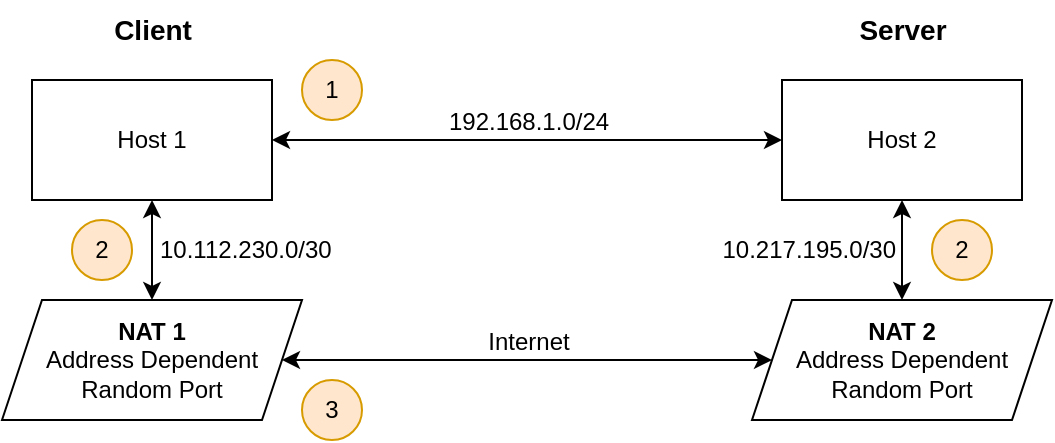 <mxfile version="24.5.3" type="device">
  <diagram name="Page-1" id="jFTY_IbuBCv_BahUAad0">
    <mxGraphModel dx="864" dy="508" grid="1" gridSize="10" guides="1" tooltips="1" connect="1" arrows="1" fold="1" page="1" pageScale="1" pageWidth="850" pageHeight="1100" math="0" shadow="0">
      <root>
        <mxCell id="0" />
        <mxCell id="1" parent="0" />
        <mxCell id="BCziId9F61ww_FZtCehm-3" value="192.168.1.0/24" style="edgeStyle=orthogonalEdgeStyle;rounded=0;orthogonalLoop=1;jettySize=auto;html=1;entryX=0;entryY=0.5;entryDx=0;entryDy=0;verticalAlign=bottom;fontSize=12;startArrow=classic;startFill=1;" parent="1" source="BCziId9F61ww_FZtCehm-1" target="BCziId9F61ww_FZtCehm-2" edge="1">
          <mxGeometry relative="1" as="geometry" />
        </mxCell>
        <mxCell id="BCziId9F61ww_FZtCehm-4" value="10.112.230.0/30" style="edgeStyle=orthogonalEdgeStyle;rounded=0;orthogonalLoop=1;jettySize=auto;html=1;verticalAlign=middle;labelPosition=right;verticalLabelPosition=middle;align=left;spacingLeft=2;fontSize=12;startArrow=classic;startFill=1;" parent="1" source="BCziId9F61ww_FZtCehm-1" target="eRrEhb-bp6rOh8S5J8zq-1" edge="1">
          <mxGeometry relative="1" as="geometry">
            <mxPoint x="110" y="220" as="targetPoint" />
            <Array as="points">
              <mxPoint x="100" y="190" />
              <mxPoint x="100" y="190" />
            </Array>
          </mxGeometry>
        </mxCell>
        <mxCell id="BCziId9F61ww_FZtCehm-1" value="Host 1" style="rounded=0;whiteSpace=wrap;html=1;" parent="1" vertex="1">
          <mxGeometry x="40" y="80" width="120" height="60" as="geometry" />
        </mxCell>
        <mxCell id="BCziId9F61ww_FZtCehm-2" value="Host 2" style="rounded=0;whiteSpace=wrap;html=1;" parent="1" vertex="1">
          <mxGeometry x="415" y="80" width="120" height="60" as="geometry" />
        </mxCell>
        <mxCell id="eRrEhb-bp6rOh8S5J8zq-6" value="Internet" style="edgeStyle=orthogonalEdgeStyle;rounded=0;orthogonalLoop=1;jettySize=auto;html=1;fontSize=12;verticalAlign=bottom;startArrow=classic;startFill=1;" edge="1" parent="1" source="eRrEhb-bp6rOh8S5J8zq-1" target="eRrEhb-bp6rOh8S5J8zq-2">
          <mxGeometry relative="1" as="geometry" />
        </mxCell>
        <mxCell id="eRrEhb-bp6rOh8S5J8zq-1" value="&lt;b&gt;NAT 1&lt;/b&gt;&lt;div&gt;Address Dependent&lt;/div&gt;&lt;div&gt;Random Port&lt;/div&gt;" style="shape=parallelogram;perimeter=parallelogramPerimeter;whiteSpace=wrap;html=1;fixedSize=1;" vertex="1" parent="1">
          <mxGeometry x="25" y="190" width="150" height="60" as="geometry" />
        </mxCell>
        <mxCell id="eRrEhb-bp6rOh8S5J8zq-7" value="&lt;span style=&quot;text-align: left;&quot;&gt;10.217.195.0&lt;/span&gt;/30" style="edgeStyle=orthogonalEdgeStyle;rounded=0;orthogonalLoop=1;jettySize=auto;html=1;labelPosition=left;verticalLabelPosition=middle;align=right;verticalAlign=middle;spacingRight=2;fontSize=12;startArrow=classic;startFill=1;" edge="1" parent="1" source="eRrEhb-bp6rOh8S5J8zq-2" target="BCziId9F61ww_FZtCehm-2">
          <mxGeometry relative="1" as="geometry" />
        </mxCell>
        <mxCell id="eRrEhb-bp6rOh8S5J8zq-2" value="&lt;b&gt;NAT 2&lt;/b&gt;&lt;div&gt;Address Dependent&lt;/div&gt;&lt;div&gt;Random Port&lt;/div&gt;" style="shape=parallelogram;perimeter=parallelogramPerimeter;whiteSpace=wrap;html=1;fixedSize=1;" vertex="1" parent="1">
          <mxGeometry x="400" y="190" width="150" height="60" as="geometry" />
        </mxCell>
        <mxCell id="eRrEhb-bp6rOh8S5J8zq-4" value="Client" style="text;html=1;align=center;verticalAlign=middle;resizable=0;points=[];autosize=1;strokeColor=none;fillColor=none;fontStyle=1;fontSize=14;" vertex="1" parent="1">
          <mxGeometry x="70" y="40" width="60" height="30" as="geometry" />
        </mxCell>
        <mxCell id="eRrEhb-bp6rOh8S5J8zq-5" value="Server" style="text;html=1;align=center;verticalAlign=middle;resizable=0;points=[];autosize=1;strokeColor=none;fillColor=none;fontStyle=1;fontSize=14;" vertex="1" parent="1">
          <mxGeometry x="445" y="40" width="60" height="30" as="geometry" />
        </mxCell>
        <mxCell id="eRrEhb-bp6rOh8S5J8zq-8" value="1" style="ellipse;whiteSpace=wrap;html=1;fillColor=#ffe6cc;strokeColor=#d79b00;" vertex="1" parent="1">
          <mxGeometry x="175" y="70" width="30" height="30" as="geometry" />
        </mxCell>
        <mxCell id="eRrEhb-bp6rOh8S5J8zq-9" value="2" style="ellipse;whiteSpace=wrap;html=1;fillColor=#ffe6cc;strokeColor=#d79b00;" vertex="1" parent="1">
          <mxGeometry x="60" y="150" width="30" height="30" as="geometry" />
        </mxCell>
        <mxCell id="eRrEhb-bp6rOh8S5J8zq-10" value="2" style="ellipse;whiteSpace=wrap;html=1;fillColor=#ffe6cc;strokeColor=#d79b00;" vertex="1" parent="1">
          <mxGeometry x="490" y="150" width="30" height="30" as="geometry" />
        </mxCell>
        <mxCell id="eRrEhb-bp6rOh8S5J8zq-11" value="3" style="ellipse;whiteSpace=wrap;html=1;fillColor=#ffe6cc;strokeColor=#d79b00;" vertex="1" parent="1">
          <mxGeometry x="175" y="230" width="30" height="30" as="geometry" />
        </mxCell>
      </root>
    </mxGraphModel>
  </diagram>
</mxfile>
